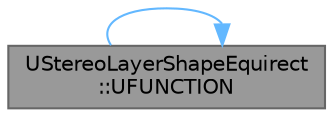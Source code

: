 digraph "UStereoLayerShapeEquirect::UFUNCTION"
{
 // INTERACTIVE_SVG=YES
 // LATEX_PDF_SIZE
  bgcolor="transparent";
  edge [fontname=Helvetica,fontsize=10,labelfontname=Helvetica,labelfontsize=10];
  node [fontname=Helvetica,fontsize=10,shape=box,height=0.2,width=0.4];
  rankdir="LR";
  Node1 [id="Node000001",label="UStereoLayerShapeEquirect\l::UFUNCTION",height=0.2,width=0.4,color="gray40", fillcolor="grey60", style="filled", fontcolor="black",tooltip="Set Equirect layer properties: UVRect, Scale, and Bias."];
  Node1 -> Node1 [id="edge1_Node000001_Node000001",color="steelblue1",style="solid",tooltip=" "];
}
